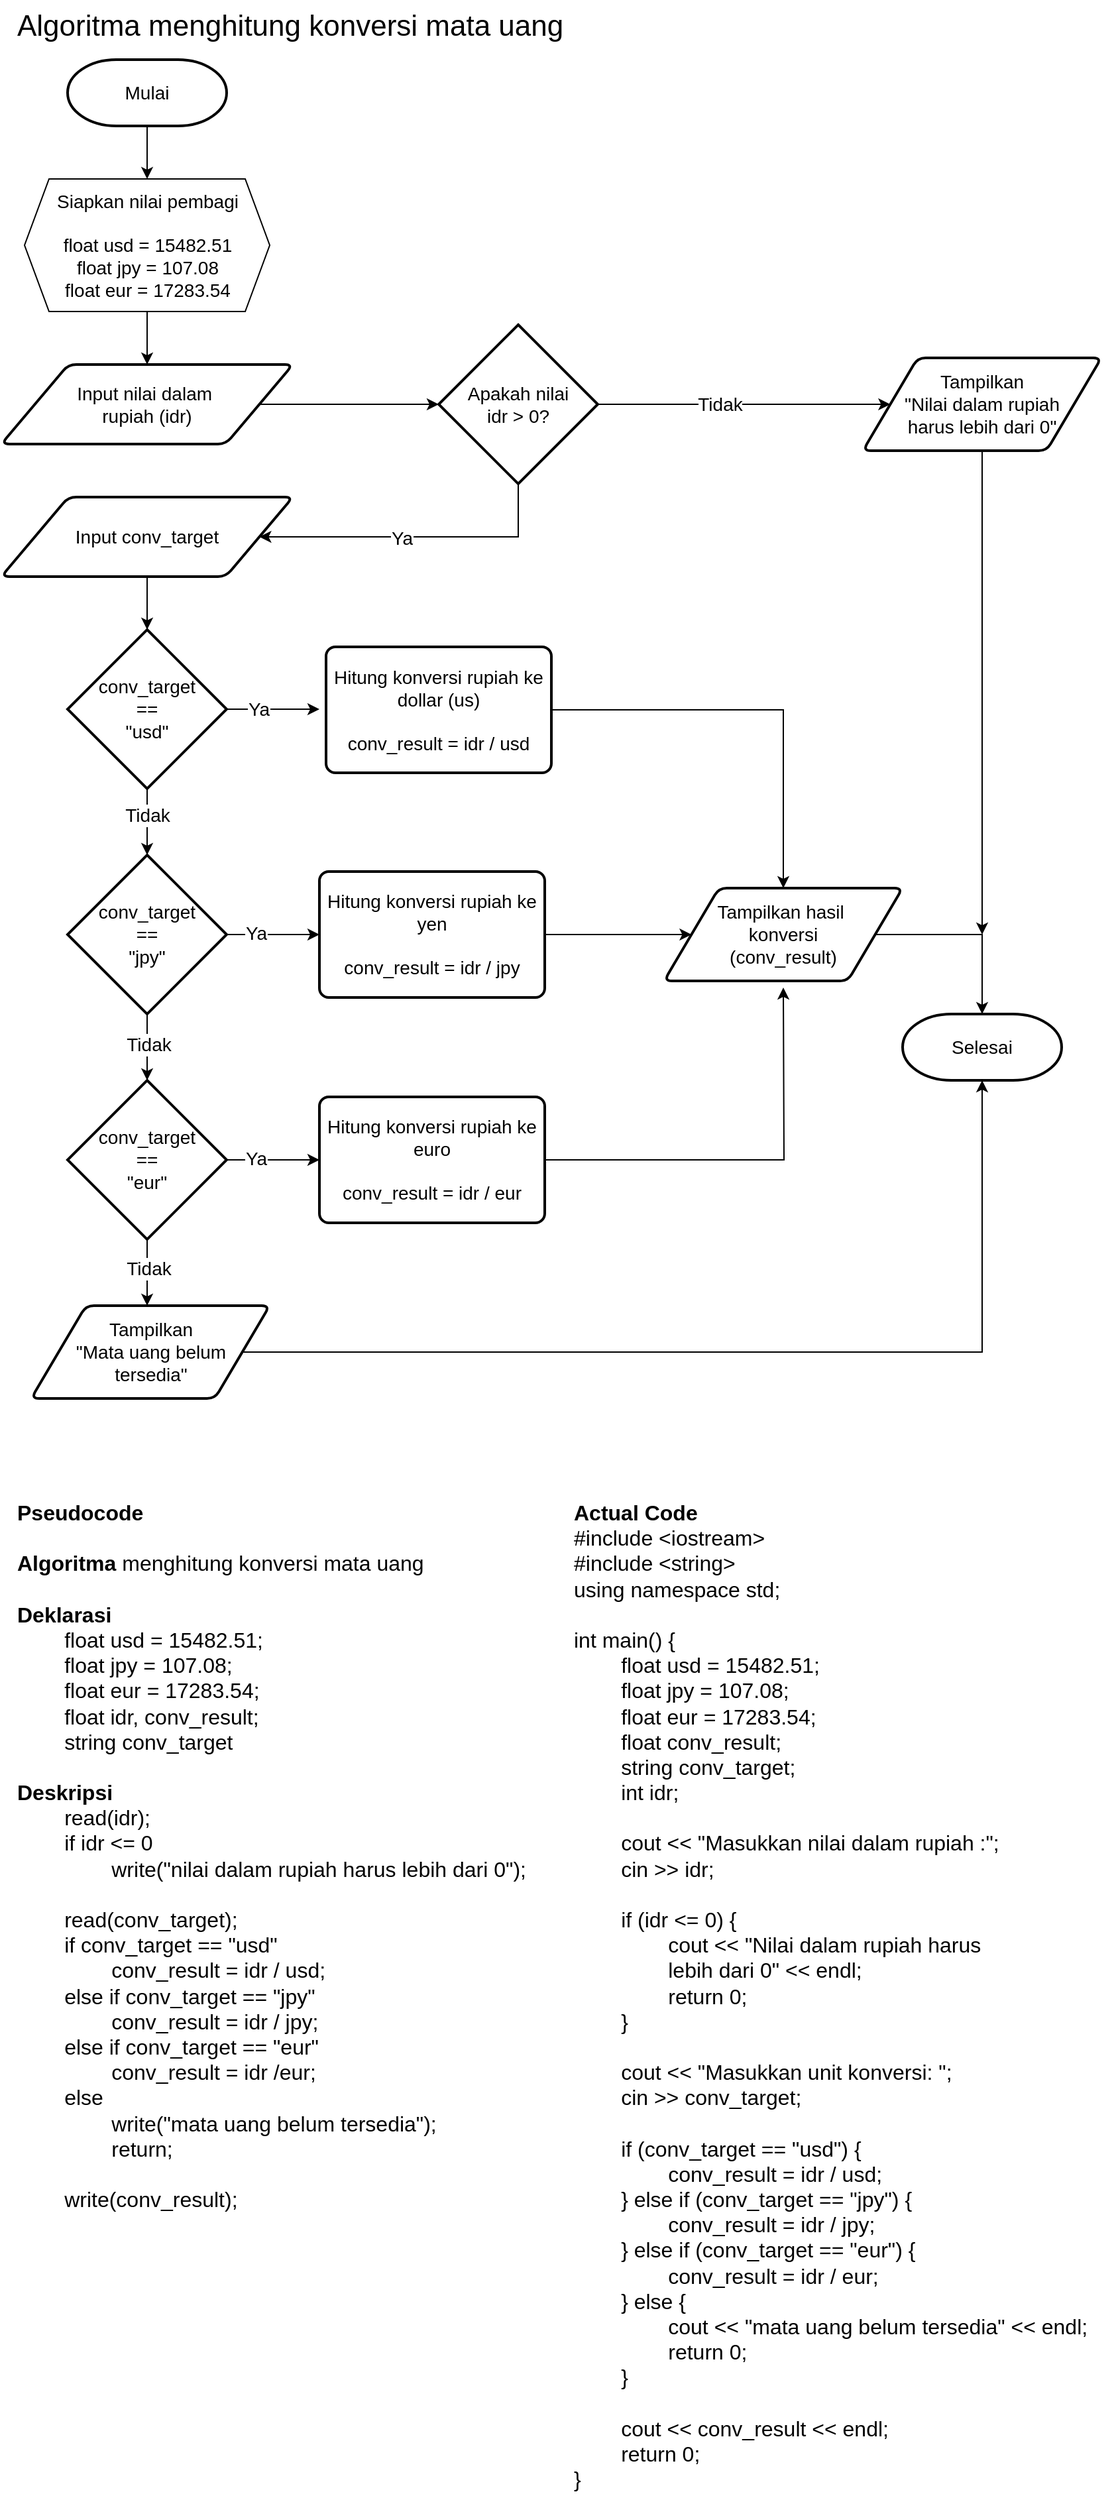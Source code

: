 <mxfile version="24.7.7">
  <diagram name="Page-1" id="f19V1He11p_xqul3AJ4d">
    <mxGraphModel dx="1050" dy="1681" grid="1" gridSize="10" guides="1" tooltips="1" connect="1" arrows="1" fold="1" page="1" pageScale="1" pageWidth="850" pageHeight="1100" math="0" shadow="0">
      <root>
        <mxCell id="0" />
        <mxCell id="1" parent="0" />
        <mxCell id="j7J41Zsi31yIs8iftOLr-4" value="" style="edgeStyle=orthogonalEdgeStyle;rounded=0;orthogonalLoop=1;jettySize=auto;html=1;" parent="1" source="j7J41Zsi31yIs8iftOLr-1" target="j7J41Zsi31yIs8iftOLr-3" edge="1">
          <mxGeometry relative="1" as="geometry" />
        </mxCell>
        <mxCell id="j7J41Zsi31yIs8iftOLr-1" value="&lt;font style=&quot;font-size: 14px;&quot;&gt;Mulai&lt;/font&gt;" style="strokeWidth=2;html=1;shape=mxgraph.flowchart.terminator;whiteSpace=wrap;" parent="1" vertex="1">
          <mxGeometry x="60" y="-1040" width="120" height="50" as="geometry" />
        </mxCell>
        <mxCell id="j7J41Zsi31yIs8iftOLr-2" value="&lt;font style=&quot;font-size: 22px;&quot;&gt;Algoritma menghitung konversi mata uang&lt;/font&gt;" style="text;html=1;align=left;verticalAlign=middle;resizable=0;points=[];autosize=1;strokeColor=none;fillColor=none;" parent="1" vertex="1">
          <mxGeometry x="20" y="-1085" width="440" height="40" as="geometry" />
        </mxCell>
        <mxCell id="j7J41Zsi31yIs8iftOLr-8" value="" style="edgeStyle=orthogonalEdgeStyle;rounded=0;orthogonalLoop=1;jettySize=auto;html=1;" parent="1" source="j7J41Zsi31yIs8iftOLr-3" target="j7J41Zsi31yIs8iftOLr-7" edge="1">
          <mxGeometry relative="1" as="geometry" />
        </mxCell>
        <mxCell id="j7J41Zsi31yIs8iftOLr-3" value="&lt;font style=&quot;font-size: 14px;&quot;&gt;Siapkan nilai pembagi&lt;/font&gt;&lt;div&gt;&lt;span style=&quot;font-size: 14px;&quot;&gt;&lt;br&gt;&lt;/span&gt;&lt;div style=&quot;font-size: 14px;&quot;&gt;&lt;font style=&quot;font-size: 14px;&quot;&gt;float&amp;nbsp;usd = 15482.51&lt;/font&gt;&lt;/div&gt;&lt;div style=&quot;font-size: 14px;&quot;&gt;&lt;font style=&quot;font-size: 14px;&quot;&gt;float jpy = 107.08&lt;/font&gt;&lt;/div&gt;&lt;div style=&quot;font-size: 14px;&quot;&gt;&lt;font style=&quot;font-size: 14px;&quot;&gt;float eur =&amp;nbsp;17283.54&lt;/font&gt;&lt;/div&gt;&lt;/div&gt;" style="verticalLabelPosition=middle;verticalAlign=middle;html=1;shape=hexagon;perimeter=hexagonPerimeter2;arcSize=6;size=0.1;labelPosition=center;align=center;" parent="1" vertex="1">
          <mxGeometry x="27.5" y="-950" width="185" height="100" as="geometry" />
        </mxCell>
        <mxCell id="3vcxl1rKvwgfKOp1cVLQ-12" value="" style="edgeStyle=orthogonalEdgeStyle;rounded=0;orthogonalLoop=1;jettySize=auto;html=1;" parent="1" source="j7J41Zsi31yIs8iftOLr-7" target="3vcxl1rKvwgfKOp1cVLQ-11" edge="1">
          <mxGeometry relative="1" as="geometry" />
        </mxCell>
        <mxCell id="j7J41Zsi31yIs8iftOLr-7" value="&lt;font style=&quot;font-size: 14px;&quot;&gt;Input nilai dalam&amp;nbsp;&lt;/font&gt;&lt;div&gt;&lt;font style=&quot;font-size: 14px;&quot;&gt;rupiah (idr)&lt;/font&gt;&lt;/div&gt;" style="shape=parallelogram;html=1;strokeWidth=2;perimeter=parallelogramPerimeter;whiteSpace=wrap;rounded=1;arcSize=12;size=0.23;" parent="1" vertex="1">
          <mxGeometry x="10" y="-810" width="220" height="60" as="geometry" />
        </mxCell>
        <mxCell id="j7J41Zsi31yIs8iftOLr-12" value="" style="edgeStyle=orthogonalEdgeStyle;rounded=0;orthogonalLoop=1;jettySize=auto;html=1;" parent="1" source="j7J41Zsi31yIs8iftOLr-9" target="j7J41Zsi31yIs8iftOLr-11" edge="1">
          <mxGeometry relative="1" as="geometry" />
        </mxCell>
        <mxCell id="j7J41Zsi31yIs8iftOLr-9" value="&lt;span style=&quot;font-size: 14px;&quot;&gt;Input conv_target&lt;/span&gt;" style="shape=parallelogram;html=1;strokeWidth=2;perimeter=parallelogramPerimeter;whiteSpace=wrap;rounded=1;arcSize=12;size=0.23;" parent="1" vertex="1">
          <mxGeometry x="10" y="-710" width="220" height="60" as="geometry" />
        </mxCell>
        <mxCell id="j7J41Zsi31yIs8iftOLr-14" value="" style="edgeStyle=orthogonalEdgeStyle;rounded=0;orthogonalLoop=1;jettySize=auto;html=1;" parent="1" source="j7J41Zsi31yIs8iftOLr-11" edge="1">
          <mxGeometry relative="1" as="geometry">
            <mxPoint x="250" y="-550" as="targetPoint" />
          </mxGeometry>
        </mxCell>
        <mxCell id="j7J41Zsi31yIs8iftOLr-15" value="&lt;font style=&quot;font-size: 14px;&quot;&gt;Ya&lt;/font&gt;" style="edgeLabel;html=1;align=center;verticalAlign=middle;resizable=0;points=[];" parent="j7J41Zsi31yIs8iftOLr-14" vertex="1" connectable="0">
          <mxGeometry x="-0.337" relative="1" as="geometry">
            <mxPoint as="offset" />
          </mxGeometry>
        </mxCell>
        <mxCell id="j7J41Zsi31yIs8iftOLr-17" value="" style="edgeStyle=orthogonalEdgeStyle;rounded=0;orthogonalLoop=1;jettySize=auto;html=1;" parent="1" source="j7J41Zsi31yIs8iftOLr-11" target="j7J41Zsi31yIs8iftOLr-16" edge="1">
          <mxGeometry relative="1" as="geometry" />
        </mxCell>
        <mxCell id="j7J41Zsi31yIs8iftOLr-19" value="&lt;font style=&quot;font-size: 14px;&quot;&gt;Tidak&lt;/font&gt;" style="edgeLabel;html=1;align=center;verticalAlign=middle;resizable=0;points=[];" parent="j7J41Zsi31yIs8iftOLr-17" vertex="1" connectable="0">
          <mxGeometry x="-0.416" relative="1" as="geometry">
            <mxPoint y="5" as="offset" />
          </mxGeometry>
        </mxCell>
        <mxCell id="j7J41Zsi31yIs8iftOLr-11" value="&lt;font style=&quot;font-size: 14px;&quot;&gt;conv_target&lt;/font&gt;&lt;div style=&quot;font-size: 14px;&quot;&gt;&lt;font style=&quot;font-size: 14px;&quot;&gt;==&lt;/font&gt;&lt;/div&gt;&lt;div style=&quot;font-size: 14px;&quot;&gt;&lt;font style=&quot;font-size: 14px;&quot;&gt;&quot;usd&quot;&lt;/font&gt;&lt;/div&gt;" style="strokeWidth=2;html=1;shape=mxgraph.flowchart.decision;whiteSpace=wrap;" parent="1" vertex="1">
          <mxGeometry x="60" y="-610" width="120" height="120" as="geometry" />
        </mxCell>
        <mxCell id="j7J41Zsi31yIs8iftOLr-21" value="" style="edgeStyle=orthogonalEdgeStyle;rounded=0;orthogonalLoop=1;jettySize=auto;html=1;" parent="1" source="j7J41Zsi31yIs8iftOLr-16" target="j7J41Zsi31yIs8iftOLr-20" edge="1">
          <mxGeometry relative="1" as="geometry" />
        </mxCell>
        <mxCell id="j7J41Zsi31yIs8iftOLr-22" value="&lt;font style=&quot;font-size: 14px;&quot;&gt;Ya&lt;/font&gt;" style="edgeLabel;html=1;align=center;verticalAlign=middle;resizable=0;points=[];" parent="j7J41Zsi31yIs8iftOLr-21" vertex="1" connectable="0">
          <mxGeometry x="-0.366" y="1" relative="1" as="geometry">
            <mxPoint as="offset" />
          </mxGeometry>
        </mxCell>
        <mxCell id="j7J41Zsi31yIs8iftOLr-25" value="" style="edgeStyle=orthogonalEdgeStyle;rounded=0;orthogonalLoop=1;jettySize=auto;html=1;" parent="1" source="j7J41Zsi31yIs8iftOLr-16" target="j7J41Zsi31yIs8iftOLr-24" edge="1">
          <mxGeometry relative="1" as="geometry" />
        </mxCell>
        <mxCell id="j7J41Zsi31yIs8iftOLr-26" value="&lt;font style=&quot;font-size: 14px;&quot;&gt;Tidak&lt;/font&gt;" style="edgeLabel;html=1;align=center;verticalAlign=middle;resizable=0;points=[];" parent="j7J41Zsi31yIs8iftOLr-25" vertex="1" connectable="0">
          <mxGeometry x="-0.096" y="1" relative="1" as="geometry">
            <mxPoint as="offset" />
          </mxGeometry>
        </mxCell>
        <mxCell id="j7J41Zsi31yIs8iftOLr-16" value="&lt;font style=&quot;font-size: 14px;&quot;&gt;conv_target&lt;/font&gt;&lt;div style=&quot;font-size: 14px;&quot;&gt;&lt;font style=&quot;font-size: 14px;&quot;&gt;==&lt;/font&gt;&lt;/div&gt;&lt;div style=&quot;font-size: 14px;&quot;&gt;&lt;font style=&quot;font-size: 14px;&quot;&gt;&quot;jpy&quot;&lt;/font&gt;&lt;/div&gt;" style="strokeWidth=2;html=1;shape=mxgraph.flowchart.decision;whiteSpace=wrap;" parent="1" vertex="1">
          <mxGeometry x="60" y="-440" width="120" height="120" as="geometry" />
        </mxCell>
        <mxCell id="j7J41Zsi31yIs8iftOLr-31" value="" style="edgeStyle=orthogonalEdgeStyle;rounded=0;orthogonalLoop=1;jettySize=auto;html=1;" parent="1" source="j7J41Zsi31yIs8iftOLr-20" target="j7J41Zsi31yIs8iftOLr-30" edge="1">
          <mxGeometry relative="1" as="geometry" />
        </mxCell>
        <mxCell id="j7J41Zsi31yIs8iftOLr-20" value="&lt;div&gt;&lt;font style=&quot;font-size: 14px;&quot;&gt;Hitung konversi rupiah ke yen&lt;/font&gt;&lt;/div&gt;&lt;div&gt;&lt;font style=&quot;font-size: 14px;&quot;&gt;&lt;br&gt;&lt;/font&gt;&lt;/div&gt;&lt;font style=&quot;font-size: 14px;&quot;&gt;conv_result = idr / jpy&lt;/font&gt;" style="rounded=1;whiteSpace=wrap;html=1;absoluteArcSize=1;arcSize=14;strokeWidth=2;" parent="1" vertex="1">
          <mxGeometry x="250" y="-427.5" width="170" height="95" as="geometry" />
        </mxCell>
        <mxCell id="j7J41Zsi31yIs8iftOLr-32" style="edgeStyle=orthogonalEdgeStyle;rounded=0;orthogonalLoop=1;jettySize=auto;html=1;exitX=1;exitY=0.5;exitDx=0;exitDy=0;" parent="1" source="j7J41Zsi31yIs8iftOLr-23" target="j7J41Zsi31yIs8iftOLr-30" edge="1">
          <mxGeometry relative="1" as="geometry" />
        </mxCell>
        <mxCell id="j7J41Zsi31yIs8iftOLr-23" value="&lt;div&gt;&lt;font style=&quot;font-size: 14px;&quot;&gt;Hitung konversi rupiah ke dollar (us)&lt;/font&gt;&lt;/div&gt;&lt;div&gt;&lt;font style=&quot;font-size: 14px;&quot;&gt;&lt;br&gt;&lt;/font&gt;&lt;/div&gt;&lt;font style=&quot;font-size: 14px;&quot;&gt;conv_result = idr / usd&lt;/font&gt;" style="rounded=1;whiteSpace=wrap;html=1;absoluteArcSize=1;arcSize=14;strokeWidth=2;" parent="1" vertex="1">
          <mxGeometry x="255" y="-597" width="170" height="95" as="geometry" />
        </mxCell>
        <mxCell id="j7J41Zsi31yIs8iftOLr-28" value="" style="edgeStyle=orthogonalEdgeStyle;rounded=0;orthogonalLoop=1;jettySize=auto;html=1;" parent="1" source="j7J41Zsi31yIs8iftOLr-24" target="j7J41Zsi31yIs8iftOLr-27" edge="1">
          <mxGeometry relative="1" as="geometry" />
        </mxCell>
        <mxCell id="j7J41Zsi31yIs8iftOLr-29" value="&lt;font style=&quot;font-size: 14px;&quot;&gt;Ya&lt;/font&gt;" style="edgeLabel;html=1;align=center;verticalAlign=middle;resizable=0;points=[];" parent="j7J41Zsi31yIs8iftOLr-28" vertex="1" connectable="0">
          <mxGeometry x="-0.366" y="1" relative="1" as="geometry">
            <mxPoint as="offset" />
          </mxGeometry>
        </mxCell>
        <mxCell id="3vcxl1rKvwgfKOp1cVLQ-6" value="" style="edgeStyle=orthogonalEdgeStyle;rounded=0;orthogonalLoop=1;jettySize=auto;html=1;" parent="1" source="j7J41Zsi31yIs8iftOLr-24" edge="1">
          <mxGeometry relative="1" as="geometry">
            <mxPoint x="120" y="-100" as="targetPoint" />
          </mxGeometry>
        </mxCell>
        <mxCell id="3vcxl1rKvwgfKOp1cVLQ-7" value="&lt;font style=&quot;font-size: 14px;&quot;&gt;Tidak&lt;/font&gt;" style="edgeLabel;html=1;align=center;verticalAlign=middle;resizable=0;points=[];" parent="3vcxl1rKvwgfKOp1cVLQ-6" vertex="1" connectable="0">
          <mxGeometry x="-0.128" y="1" relative="1" as="geometry">
            <mxPoint as="offset" />
          </mxGeometry>
        </mxCell>
        <mxCell id="j7J41Zsi31yIs8iftOLr-24" value="&lt;font style=&quot;font-size: 14px;&quot;&gt;conv_target&lt;/font&gt;&lt;div style=&quot;font-size: 14px;&quot;&gt;&lt;font style=&quot;font-size: 14px;&quot;&gt;==&lt;/font&gt;&lt;/div&gt;&lt;div style=&quot;font-size: 14px;&quot;&gt;&lt;font style=&quot;font-size: 14px;&quot;&gt;&quot;eur&quot;&lt;/font&gt;&lt;/div&gt;" style="strokeWidth=2;html=1;shape=mxgraph.flowchart.decision;whiteSpace=wrap;" parent="1" vertex="1">
          <mxGeometry x="60" y="-270" width="120" height="120" as="geometry" />
        </mxCell>
        <mxCell id="j7J41Zsi31yIs8iftOLr-33" style="edgeStyle=orthogonalEdgeStyle;rounded=0;orthogonalLoop=1;jettySize=auto;html=1;exitX=1;exitY=0.5;exitDx=0;exitDy=0;" parent="1" source="j7J41Zsi31yIs8iftOLr-27" edge="1">
          <mxGeometry relative="1" as="geometry">
            <mxPoint x="600" y="-340" as="targetPoint" />
          </mxGeometry>
        </mxCell>
        <mxCell id="j7J41Zsi31yIs8iftOLr-27" value="&lt;div&gt;&lt;font style=&quot;font-size: 14px;&quot;&gt;Hitung konversi rupiah ke euro&lt;/font&gt;&lt;/div&gt;&lt;div&gt;&lt;font style=&quot;font-size: 14px;&quot;&gt;&lt;br&gt;&lt;/font&gt;&lt;/div&gt;&lt;font style=&quot;font-size: 14px;&quot;&gt;conv_result = idr / eur&lt;/font&gt;" style="rounded=1;whiteSpace=wrap;html=1;absoluteArcSize=1;arcSize=14;strokeWidth=2;" parent="1" vertex="1">
          <mxGeometry x="250" y="-257.5" width="170" height="95" as="geometry" />
        </mxCell>
        <mxCell id="j7J41Zsi31yIs8iftOLr-30" value="&lt;font style=&quot;font-size: 14px;&quot;&gt;Tampilkan hasil&amp;nbsp;&lt;/font&gt;&lt;div&gt;&lt;font style=&quot;font-size: 14px;&quot;&gt;konversi&lt;/font&gt;&lt;div style=&quot;font-size: 14px;&quot;&gt;&lt;font style=&quot;font-size: 14px;&quot;&gt;(conv_result)&lt;/font&gt;&lt;/div&gt;&lt;/div&gt;" style="shape=parallelogram;html=1;strokeWidth=2;perimeter=parallelogramPerimeter;whiteSpace=wrap;rounded=1;arcSize=12;size=0.23;" parent="1" vertex="1">
          <mxGeometry x="510" y="-415" width="180" height="70" as="geometry" />
        </mxCell>
        <mxCell id="j7J41Zsi31yIs8iftOLr-34" value="&lt;span style=&quot;font-size: 14px;&quot;&gt;Selesai&lt;/span&gt;" style="strokeWidth=2;html=1;shape=mxgraph.flowchart.terminator;whiteSpace=wrap;" parent="1" vertex="1">
          <mxGeometry x="690" y="-320" width="120" height="50" as="geometry" />
        </mxCell>
        <mxCell id="j7J41Zsi31yIs8iftOLr-35" style="edgeStyle=orthogonalEdgeStyle;rounded=0;orthogonalLoop=1;jettySize=auto;html=1;exitX=1;exitY=0.5;exitDx=0;exitDy=0;entryX=0.5;entryY=0;entryDx=0;entryDy=0;entryPerimeter=0;" parent="1" source="j7J41Zsi31yIs8iftOLr-30" target="j7J41Zsi31yIs8iftOLr-34" edge="1">
          <mxGeometry relative="1" as="geometry">
            <Array as="points">
              <mxPoint x="750" y="-380" />
            </Array>
          </mxGeometry>
        </mxCell>
        <mxCell id="3vcxl1rKvwgfKOp1cVLQ-8" value="&lt;span style=&quot;font-size: 14px;&quot;&gt;Tampilkan&lt;/span&gt;&lt;div&gt;&lt;span style=&quot;font-size: 14px;&quot;&gt;&quot;Mata uang belum&lt;/span&gt;&lt;/div&gt;&lt;div&gt;&lt;span style=&quot;font-size: 14px;&quot;&gt;tersedia&quot;&lt;/span&gt;&lt;/div&gt;" style="shape=parallelogram;html=1;strokeWidth=2;perimeter=parallelogramPerimeter;whiteSpace=wrap;rounded=1;arcSize=12;size=0.23;" parent="1" vertex="1">
          <mxGeometry x="32.5" y="-100" width="180" height="70" as="geometry" />
        </mxCell>
        <mxCell id="3vcxl1rKvwgfKOp1cVLQ-9" style="edgeStyle=orthogonalEdgeStyle;rounded=0;orthogonalLoop=1;jettySize=auto;html=1;exitX=1;exitY=0.5;exitDx=0;exitDy=0;entryX=0.5;entryY=1;entryDx=0;entryDy=0;entryPerimeter=0;" parent="1" source="3vcxl1rKvwgfKOp1cVLQ-8" target="j7J41Zsi31yIs8iftOLr-34" edge="1">
          <mxGeometry relative="1" as="geometry" />
        </mxCell>
        <mxCell id="3vcxl1rKvwgfKOp1cVLQ-13" style="edgeStyle=orthogonalEdgeStyle;rounded=0;orthogonalLoop=1;jettySize=auto;html=1;exitX=0.5;exitY=1;exitDx=0;exitDy=0;exitPerimeter=0;entryX=1;entryY=0.5;entryDx=0;entryDy=0;" parent="1" source="3vcxl1rKvwgfKOp1cVLQ-11" target="j7J41Zsi31yIs8iftOLr-9" edge="1">
          <mxGeometry relative="1" as="geometry">
            <Array as="points">
              <mxPoint x="400" y="-680" />
            </Array>
          </mxGeometry>
        </mxCell>
        <mxCell id="3vcxl1rKvwgfKOp1cVLQ-14" value="&lt;font style=&quot;font-size: 14px;&quot;&gt;Ya&lt;/font&gt;" style="edgeLabel;html=1;align=center;verticalAlign=middle;resizable=0;points=[];" parent="3vcxl1rKvwgfKOp1cVLQ-13" vertex="1" connectable="0">
          <mxGeometry x="0.09" y="1" relative="1" as="geometry">
            <mxPoint as="offset" />
          </mxGeometry>
        </mxCell>
        <mxCell id="3vcxl1rKvwgfKOp1cVLQ-17" style="edgeStyle=orthogonalEdgeStyle;rounded=0;orthogonalLoop=1;jettySize=auto;html=1;exitX=1;exitY=0.5;exitDx=0;exitDy=0;exitPerimeter=0;" parent="1" source="3vcxl1rKvwgfKOp1cVLQ-11" target="3vcxl1rKvwgfKOp1cVLQ-16" edge="1">
          <mxGeometry relative="1" as="geometry" />
        </mxCell>
        <mxCell id="3vcxl1rKvwgfKOp1cVLQ-18" value="&lt;font style=&quot;font-size: 14px;&quot;&gt;Tidak&lt;/font&gt;" style="edgeLabel;html=1;align=center;verticalAlign=middle;resizable=0;points=[];" parent="3vcxl1rKvwgfKOp1cVLQ-17" vertex="1" connectable="0">
          <mxGeometry x="-0.171" relative="1" as="geometry">
            <mxPoint as="offset" />
          </mxGeometry>
        </mxCell>
        <mxCell id="3vcxl1rKvwgfKOp1cVLQ-11" value="&lt;span style=&quot;font-size: 14px;&quot;&gt;Apakah nilai&lt;/span&gt;&lt;div&gt;&lt;span style=&quot;font-size: 14px;&quot;&gt;idr &amp;gt; 0?&lt;/span&gt;&lt;/div&gt;" style="strokeWidth=2;html=1;shape=mxgraph.flowchart.decision;whiteSpace=wrap;" parent="1" vertex="1">
          <mxGeometry x="340" y="-840" width="120" height="120" as="geometry" />
        </mxCell>
        <mxCell id="3vcxl1rKvwgfKOp1cVLQ-19" style="edgeStyle=orthogonalEdgeStyle;rounded=0;orthogonalLoop=1;jettySize=auto;html=1;exitX=0.5;exitY=1;exitDx=0;exitDy=0;" parent="1" source="3vcxl1rKvwgfKOp1cVLQ-16" edge="1">
          <mxGeometry relative="1" as="geometry">
            <mxPoint x="750" y="-380" as="targetPoint" />
          </mxGeometry>
        </mxCell>
        <mxCell id="3vcxl1rKvwgfKOp1cVLQ-16" value="&lt;span style=&quot;font-size: 14px;&quot;&gt;Tampilkan&lt;/span&gt;&lt;div&gt;&lt;span style=&quot;font-size: 14px;&quot;&gt;&quot;Nilai dalam rupiah&lt;/span&gt;&lt;/div&gt;&lt;div&gt;&lt;span style=&quot;font-size: 14px; background-color: initial;&quot;&gt;harus lebih dari 0&quot;&lt;/span&gt;&lt;/div&gt;" style="shape=parallelogram;html=1;strokeWidth=2;perimeter=parallelogramPerimeter;whiteSpace=wrap;rounded=1;arcSize=12;size=0.23;" parent="1" vertex="1">
          <mxGeometry x="660" y="-815" width="180" height="70" as="geometry" />
        </mxCell>
        <mxCell id="4qCsM8kmta1tuBCkpCwr-1" value="&lt;div style=&quot;&quot;&gt;&lt;div style=&quot;&quot;&gt;&lt;span style=&quot;font-size: 16px;&quot;&gt;&lt;b&gt;Pseudocode&lt;/b&gt;&lt;/span&gt;&lt;/div&gt;&lt;div style=&quot;&quot;&gt;&lt;span style=&quot;font-size: 16px;&quot;&gt;&lt;br&gt;&lt;/span&gt;&lt;/div&gt;&lt;div style=&quot;&quot;&gt;&lt;span style=&quot;font-size: 16px;&quot;&gt;&lt;b&gt;Algoritma&lt;/b&gt; menghitung konversi mata uang&lt;/span&gt;&lt;/div&gt;&lt;div style=&quot;&quot;&gt;&lt;span style=&quot;font-size: 16px;&quot;&gt;&lt;br&gt;&lt;/span&gt;&lt;/div&gt;&lt;div style=&quot;&quot;&gt;&lt;span style=&quot;font-size: 16px;&quot;&gt;&lt;b&gt;Deklarasi&lt;/b&gt;&lt;/span&gt;&lt;/div&gt;&lt;div style=&quot;&quot;&gt;&lt;span style=&quot;font-size: 16px; white-space-collapse: collapse;&quot;&gt;&lt;span style=&quot;white-space-collapse: preserve;&quot;&gt;&#x9;&lt;/span&gt;float usd = 15482.51;&lt;/span&gt;&lt;/div&gt;&lt;div style=&quot;&quot;&gt;&lt;span style=&quot;font-size: 16px; white-space-collapse: collapse;&quot;&gt;&lt;span style=&quot;white-space-collapse: preserve;&quot;&gt;&#x9;&lt;/span&gt;float jpy = 107.08;&lt;/span&gt;&lt;/div&gt;&lt;div style=&quot;&quot;&gt;&lt;span style=&quot;font-size: 16px; white-space-collapse: collapse;&quot;&gt;&lt;span style=&quot;white-space-collapse: preserve;&quot;&gt;&#x9;&lt;/span&gt;float eur = 17283.54;&lt;/span&gt;&lt;/div&gt;&lt;div style=&quot;&quot;&gt;&lt;span style=&quot;font-size: 16px; white-space-collapse: collapse;&quot;&gt;&lt;span style=&quot;white-space-collapse: preserve;&quot;&gt;&#x9;&lt;/span&gt;float idr, conv_result;&lt;/span&gt;&lt;/div&gt;&lt;div style=&quot;&quot;&gt;&lt;span style=&quot;font-size: 16px; white-space-collapse: collapse;&quot;&gt;&lt;span style=&quot;white-space-collapse: preserve;&quot;&gt;&#x9;&lt;/span&gt;string conv_target&lt;/span&gt;&lt;/div&gt;&lt;div style=&quot;&quot;&gt;&lt;span style=&quot;font-size: 16px;&quot;&gt;&lt;br&gt;&lt;/span&gt;&lt;/div&gt;&lt;div style=&quot;&quot;&gt;&lt;span style=&quot;font-size: 16px;&quot;&gt;&lt;b&gt;Deskripsi&lt;/b&gt;&lt;/span&gt;&lt;/div&gt;&lt;div style=&quot;&quot;&gt;&lt;span style=&quot;font-size: 16px; white-space-collapse: collapse;&quot;&gt;&lt;span style=&quot;white-space-collapse: preserve;&quot;&gt;&#x9;&lt;/span&gt;read(idr);&lt;/span&gt;&lt;/div&gt;&lt;div style=&quot;&quot;&gt;&lt;span style=&quot;font-size: 16px; white-space-collapse: collapse;&quot;&gt;&lt;span style=&quot;white-space: pre;&quot;&gt;&#x9;&lt;/span&gt;if idr &amp;lt;= 0&lt;br&gt;&lt;/span&gt;&lt;/div&gt;&lt;div style=&quot;&quot;&gt;&lt;span style=&quot;font-size: 16px; white-space-collapse: collapse;&quot;&gt;&lt;span style=&quot;white-space: pre;&quot;&gt;&#x9;&lt;/span&gt;&lt;span style=&quot;white-space: pre;&quot;&gt;&#x9;&lt;/span&gt;write(&quot;nilai dalam rupiah harus lebih dari 0&quot;);&lt;br&gt;&lt;/span&gt;&lt;/div&gt;&lt;div style=&quot;&quot;&gt;&lt;span style=&quot;font-size: 16px; white-space-collapse: collapse;&quot;&gt;&lt;br&gt;&lt;/span&gt;&lt;/div&gt;&lt;div style=&quot;&quot;&gt;&lt;span style=&quot;font-size: 16px; white-space-collapse: collapse;&quot;&gt;&lt;span style=&quot;white-space-collapse: preserve;&quot;&gt;&#x9;&lt;/span&gt;read(conv_target);&lt;/span&gt;&lt;/div&gt;&lt;div style=&quot;&quot;&gt;&lt;span style=&quot;white-space-collapse: preserve; font-size: 16px; white-space-collapse: collapse;&quot;&gt;&#x9;&lt;/span&gt;&lt;/div&gt;&lt;div style=&quot;&quot;&gt;&lt;span style=&quot;font-size: 16px; white-space-collapse: collapse;&quot;&gt;&lt;span style=&quot;white-space-collapse: preserve;&quot;&gt;&#x9;&lt;/span&gt;if conv_target == &quot;usd&quot;&lt;/span&gt;&lt;/div&gt;&lt;div style=&quot;&quot;&gt;&lt;span style=&quot;font-size: 16px; white-space-collapse: collapse;&quot;&gt;&lt;span style=&quot;white-space-collapse: preserve;&quot;&gt;&#x9;&#x9;&lt;/span&gt;conv_result = idr / usd;&lt;/span&gt;&lt;/div&gt;&lt;div style=&quot;&quot;&gt;&lt;span style=&quot;font-size: 16px; white-space-collapse: collapse;&quot;&gt;&lt;span style=&quot;white-space-collapse: preserve;&quot;&gt;&#x9;&lt;/span&gt;else if conv_target == &quot;jpy&quot;&lt;/span&gt;&lt;/div&gt;&lt;div style=&quot;&quot;&gt;&lt;span style=&quot;font-size: 16px; white-space-collapse: collapse;&quot;&gt;&lt;span style=&quot;white-space-collapse: preserve;&quot;&gt;&#x9;&#x9;&lt;/span&gt;conv_result = idr / jpy;&lt;/span&gt;&lt;/div&gt;&lt;div style=&quot;&quot;&gt;&lt;span style=&quot;font-size: 16px; white-space-collapse: collapse;&quot;&gt;&lt;span style=&quot;white-space-collapse: preserve;&quot;&gt;&#x9;&lt;/span&gt;else if conv_target == &quot;eur&quot;&lt;/span&gt;&lt;/div&gt;&lt;div style=&quot;&quot;&gt;&lt;span style=&quot;font-size: 16px; white-space-collapse: collapse;&quot;&gt;&lt;span style=&quot;white-space-collapse: preserve;&quot;&gt;&#x9;&#x9;&lt;/span&gt;conv_result = idr /eur;&lt;/span&gt;&lt;/div&gt;&lt;div style=&quot;&quot;&gt;&lt;span style=&quot;font-size: 16px; white-space-collapse: collapse;&quot;&gt;&lt;span style=&quot;white-space-collapse: preserve;&quot;&gt;&#x9;&lt;/span&gt;else&amp;nbsp;&lt;/span&gt;&lt;/div&gt;&lt;div style=&quot;&quot;&gt;&lt;span style=&quot;font-size: 16px; white-space-collapse: collapse;&quot;&gt;&lt;span style=&quot;white-space-collapse: preserve;&quot;&gt;&#x9;&#x9;&lt;/span&gt;write(&quot;mata uang belum tersedia&quot;);&lt;/span&gt;&lt;/div&gt;&lt;div style=&quot;&quot;&gt;&lt;span style=&quot;font-size: 16px; white-space-collapse: collapse;&quot;&gt;&lt;span style=&quot;white-space-collapse: preserve;&quot;&gt;&#x9;&#x9;&lt;/span&gt;return;&lt;/span&gt;&lt;/div&gt;&lt;div style=&quot;&quot;&gt;&lt;span style=&quot;font-size: 16px;&quot;&gt;&lt;br&gt;&lt;/span&gt;&lt;/div&gt;&lt;div style=&quot;&quot;&gt;&lt;span style=&quot;font-size: 16px; white-space-collapse: collapse;&quot;&gt;&lt;span style=&quot;white-space-collapse: preserve;&quot;&gt;&#x9;&lt;/span&gt;write(conv_result);&lt;/span&gt;&lt;/div&gt;&lt;div style=&quot;&quot;&gt;&lt;span style=&quot;font-size: 16px; white-space-collapse: collapse;&quot;&gt;&lt;br&gt;&lt;/span&gt;&lt;/div&gt;&lt;div style=&quot;&quot;&gt;&lt;span style=&quot;font-size: 16px; white-space-collapse: collapse;&quot;&gt;&lt;br&gt;&lt;/span&gt;&lt;/div&gt;&lt;div style=&quot;&quot;&gt;&lt;span style=&quot;font-size: 16px; white-space-collapse: collapse;&quot;&gt;&lt;br&gt;&lt;/span&gt;&lt;/div&gt;&lt;div style=&quot;&quot;&gt;&lt;br&gt;&lt;/div&gt;&lt;div style=&quot;&quot;&gt;&lt;span style=&quot;white-space-collapse: preserve; font-size: 16px; white-space-collapse: collapse;&quot;&gt;&#x9;&#x9;&lt;/span&gt;&lt;/div&gt;&lt;/div&gt;" style="text;html=1;align=left;verticalAlign=top;resizable=0;points=[];autosize=1;strokeColor=none;fillColor=none;" vertex="1" parent="1">
          <mxGeometry x="20" y="40" width="410" height="620" as="geometry" />
        </mxCell>
        <mxCell id="4qCsM8kmta1tuBCkpCwr-2" value="&lt;div&gt;&lt;span style=&quot;font-size: 16px;&quot;&gt;&lt;b&gt;Actual Code&lt;/b&gt;&lt;/span&gt;&lt;/div&gt;&lt;div&gt;&lt;span style=&quot;font-size: 16px;&quot;&gt;#include &amp;lt;iostream&amp;gt;&lt;/span&gt;&lt;/div&gt;&lt;div&gt;&lt;span style=&quot;font-size: 16px;&quot;&gt;#include &amp;lt;string&amp;gt;&lt;/span&gt;&lt;/div&gt;&lt;div&gt;&lt;span style=&quot;font-size: 16px;&quot;&gt;using namespace std;&lt;/span&gt;&lt;/div&gt;&lt;div&gt;&lt;span style=&quot;font-size: 16px;&quot;&gt;&lt;br&gt;&lt;/span&gt;&lt;/div&gt;&lt;div&gt;&lt;span style=&quot;font-size: 16px;&quot;&gt;int main() {&lt;/span&gt;&lt;/div&gt;&lt;div&gt;&lt;span style=&quot;font-size: 16px;&quot;&gt;&lt;span style=&quot;white-space-collapse: preserve;&quot;&gt;&#x9;&lt;/span&gt;&lt;/span&gt;&lt;span style=&quot;font-size: 16px; background-color: initial;&quot;&gt;float usd = 15482.51;&lt;/span&gt;&lt;/div&gt;&lt;div&gt;&lt;span style=&quot;font-size: 16px;&quot;&gt;&lt;span style=&quot;white-space-collapse: preserve;&quot;&gt;&#x9;&lt;/span&gt;float jpy = 107.08;&lt;/span&gt;&lt;/div&gt;&lt;div&gt;&lt;span style=&quot;font-size: 16px;&quot;&gt;&lt;span style=&quot;white-space-collapse: preserve;&quot;&gt;&#x9;&lt;/span&gt;float eur = 17283.54;&lt;/span&gt;&lt;/div&gt;&lt;div&gt;&lt;span style=&quot;font-size: 16px;&quot;&gt;&lt;span style=&quot;white-space-collapse: preserve;&quot;&gt;&#x9;&lt;/span&gt;float conv_result;&lt;/span&gt;&lt;/div&gt;&lt;div&gt;&lt;span style=&quot;font-size: 16px;&quot;&gt;&lt;span style=&quot;white-space-collapse: preserve;&quot;&gt;&#x9;&lt;/span&gt;string conv_target;&lt;/span&gt;&lt;/div&gt;&lt;div&gt;&lt;span style=&quot;font-size: 16px;&quot;&gt;&lt;span style=&quot;white-space-collapse: preserve;&quot;&gt;&#x9;&lt;/span&gt;int idr;&lt;br&gt;&lt;/span&gt;&lt;/div&gt;&lt;div&gt;&lt;span style=&quot;font-size: 16px;&quot;&gt;&lt;br&gt;&lt;/span&gt;&lt;/div&gt;&lt;div&gt;&lt;span style=&quot;font-size: 16px;&quot;&gt;&lt;span style=&quot;white-space-collapse: preserve;&quot;&gt;&#x9;&lt;/span&gt;cout &amp;lt;&amp;lt; &quot;Masukkan nilai dalam rupiah :&quot;;&lt;br&gt;&lt;/span&gt;&lt;/div&gt;&lt;div&gt;&lt;span style=&quot;font-size: 16px;&quot;&gt;&lt;span style=&quot;white-space-collapse: preserve;&quot;&gt;&#x9;&lt;/span&gt;cin &amp;gt;&amp;gt; idr;&lt;br&gt;&lt;/span&gt;&lt;/div&gt;&lt;div&gt;&lt;span style=&quot;font-size: 16px;&quot;&gt;&lt;br&gt;&lt;/span&gt;&lt;/div&gt;&lt;div&gt;&lt;span style=&quot;font-size: 16px;&quot;&gt;&lt;span style=&quot;white-space-collapse: preserve;&quot;&gt;&#x9;&lt;/span&gt;if (idr &amp;lt;= 0) {&lt;br&gt;&lt;span style=&quot;white-space-collapse: preserve;&quot;&gt;&#x9;&lt;/span&gt;&lt;span style=&quot;white-space-collapse: preserve;&quot;&gt;&#x9;&lt;/span&gt;cout &amp;lt;&amp;lt; &quot;Nilai dalam rupiah harus&amp;nbsp;&lt;/span&gt;&lt;/div&gt;&lt;div&gt;&lt;span style=&quot;font-size: 16px;&quot;&gt;&lt;span style=&quot;white-space: pre;&quot;&gt;&#x9;&lt;/span&gt;&lt;span style=&quot;white-space: pre;&quot;&gt;&#x9;&lt;/span&gt;lebih dari 0&quot; &amp;lt;&amp;lt; endl;&lt;br&gt;&lt;/span&gt;&lt;/div&gt;&lt;div&gt;&lt;span style=&quot;font-size: 16px;&quot;&gt;&lt;span style=&quot;white-space-collapse: preserve;&quot;&gt;&#x9;&lt;/span&gt;&lt;span style=&quot;white-space-collapse: preserve;&quot;&gt;&#x9;&lt;/span&gt;return 0;&lt;br&gt;&lt;/span&gt;&lt;/div&gt;&lt;div&gt;&lt;span style=&quot;font-size: 16px;&quot;&gt;&lt;span style=&quot;white-space-collapse: preserve;&quot;&gt;&#x9;&lt;/span&gt;}&lt;br&gt;&lt;/span&gt;&lt;/div&gt;&lt;div&gt;&lt;span style=&quot;font-size: 16px;&quot;&gt;&lt;br&gt;&lt;/span&gt;&lt;/div&gt;&lt;div&gt;&lt;span style=&quot;font-size: 16px;&quot;&gt;&lt;span style=&quot;white-space-collapse: preserve;&quot;&gt;&#x9;&lt;/span&gt;cout &amp;lt;&amp;lt; &quot;Masukkan unit konversi: &quot;;&lt;br&gt;&lt;/span&gt;&lt;/div&gt;&lt;div&gt;&lt;span style=&quot;font-size: 16px;&quot;&gt;&lt;span style=&quot;white-space-collapse: preserve;&quot;&gt;&#x9;&lt;/span&gt;cin &amp;gt;&amp;gt; conv_target;&lt;br&gt;&lt;/span&gt;&lt;/div&gt;&lt;div&gt;&lt;span style=&quot;font-size: 16px;&quot;&gt;&lt;br&gt;&lt;/span&gt;&lt;/div&gt;&lt;div&gt;&lt;span style=&quot;font-size: 16px;&quot;&gt;&lt;span style=&quot;white-space-collapse: preserve;&quot;&gt;&#x9;&lt;/span&gt;if (conv_target == &quot;usd&quot;) {&lt;br&gt;&lt;span style=&quot;white-space-collapse: preserve;&quot;&gt;&#x9;&lt;/span&gt;&lt;span style=&quot;white-space-collapse: preserve;&quot;&gt;&#x9;&lt;/span&gt;conv_result = idr / usd;&lt;br&gt;&lt;/span&gt;&lt;/div&gt;&lt;div&gt;&lt;span style=&quot;font-size: 16px;&quot;&gt;&lt;span style=&quot;white-space-collapse: preserve;&quot;&gt;&#x9;&lt;/span&gt;} else if (conv_target == &quot;jpy&quot;) {&lt;br&gt;&lt;/span&gt;&lt;/div&gt;&lt;div&gt;&lt;span style=&quot;font-size: 16px;&quot;&gt;&lt;span style=&quot;white-space-collapse: preserve;&quot;&gt;&#x9;&lt;/span&gt;&lt;span style=&quot;white-space-collapse: preserve;&quot;&gt;&#x9;&lt;/span&gt;conv_result = idr / jpy;&lt;br&gt;&lt;/span&gt;&lt;/div&gt;&lt;div&gt;&lt;span style=&quot;font-size: 16px;&quot;&gt;&lt;span style=&quot;white-space-collapse: preserve;&quot;&gt;&#x9;&lt;/span&gt;} else if (conv_target == &quot;eur&quot;) {&lt;br&gt;&lt;/span&gt;&lt;/div&gt;&lt;div&gt;&lt;span style=&quot;font-size: 16px;&quot;&gt;&lt;span style=&quot;white-space-collapse: preserve;&quot;&gt;&#x9;&lt;/span&gt;&lt;span style=&quot;white-space-collapse: preserve;&quot;&gt;&#x9;&lt;/span&gt;conv_result = idr / eur;&lt;br&gt;&lt;/span&gt;&lt;/div&gt;&lt;div&gt;&lt;span style=&quot;font-size: 16px;&quot;&gt;&lt;span style=&quot;white-space-collapse: preserve;&quot;&gt;&#x9;&lt;/span&gt;} else {&lt;/span&gt;&lt;/div&gt;&lt;div&gt;&lt;span style=&quot;font-size: 16px;&quot;&gt;&lt;span style=&quot;white-space-collapse: preserve;&quot;&gt;&#x9;&lt;/span&gt;&lt;span style=&quot;white-space-collapse: preserve;&quot;&gt;&#x9;&lt;/span&gt;cout &amp;lt;&amp;lt; &quot;mata uang belum tersedia&quot; &amp;lt;&amp;lt; endl;&lt;br&gt;&lt;/span&gt;&lt;/div&gt;&lt;div&gt;&lt;span style=&quot;font-size: 16px;&quot;&gt;&lt;span style=&quot;white-space-collapse: preserve;&quot;&gt;&#x9;&lt;/span&gt;&lt;span style=&quot;white-space-collapse: preserve;&quot;&gt;&#x9;&lt;/span&gt;return 0;&lt;br&gt;&lt;/span&gt;&lt;/div&gt;&lt;div&gt;&lt;span style=&quot;font-size: 16px;&quot;&gt;&lt;span style=&quot;white-space-collapse: preserve;&quot;&gt;&#x9;&lt;/span&gt;}&lt;br&gt;&lt;/span&gt;&lt;/div&gt;&lt;div&gt;&lt;span style=&quot;font-size: 16px;&quot;&gt;&lt;br&gt;&lt;/span&gt;&lt;/div&gt;&lt;div&gt;&lt;span style=&quot;font-size: 16px;&quot;&gt;&lt;span style=&quot;white-space-collapse: preserve;&quot;&gt;&lt;span style=&quot;white-space: pre;&quot;&gt;&lt;span style=&quot;white-space: pre;&quot;&gt;&#x9;&lt;/span&gt;cout &amp;lt;&amp;lt; conv_result &amp;lt;&amp;lt; endl;&#x9;&lt;/span&gt;&#x9;&#x9;&lt;/span&gt;&lt;br&gt;&lt;span style=&quot;white-space-collapse: preserve;&quot;&gt;&#x9;&lt;/span&gt;return 0;&lt;br&gt;&lt;/span&gt;&lt;/div&gt;&lt;div&gt;&lt;/div&gt;&lt;div&gt;&lt;/div&gt;&lt;div&gt;&lt;/div&gt;&lt;div&gt;&lt;span style=&quot;font-size: 16px;&quot;&gt;}&lt;/span&gt;&lt;/div&gt;" style="text;html=1;align=left;verticalAlign=top;resizable=0;points=[];autosize=1;strokeColor=none;fillColor=none;" vertex="1" parent="1">
          <mxGeometry x="440" y="40" width="410" height="760" as="geometry" />
        </mxCell>
      </root>
    </mxGraphModel>
  </diagram>
</mxfile>
